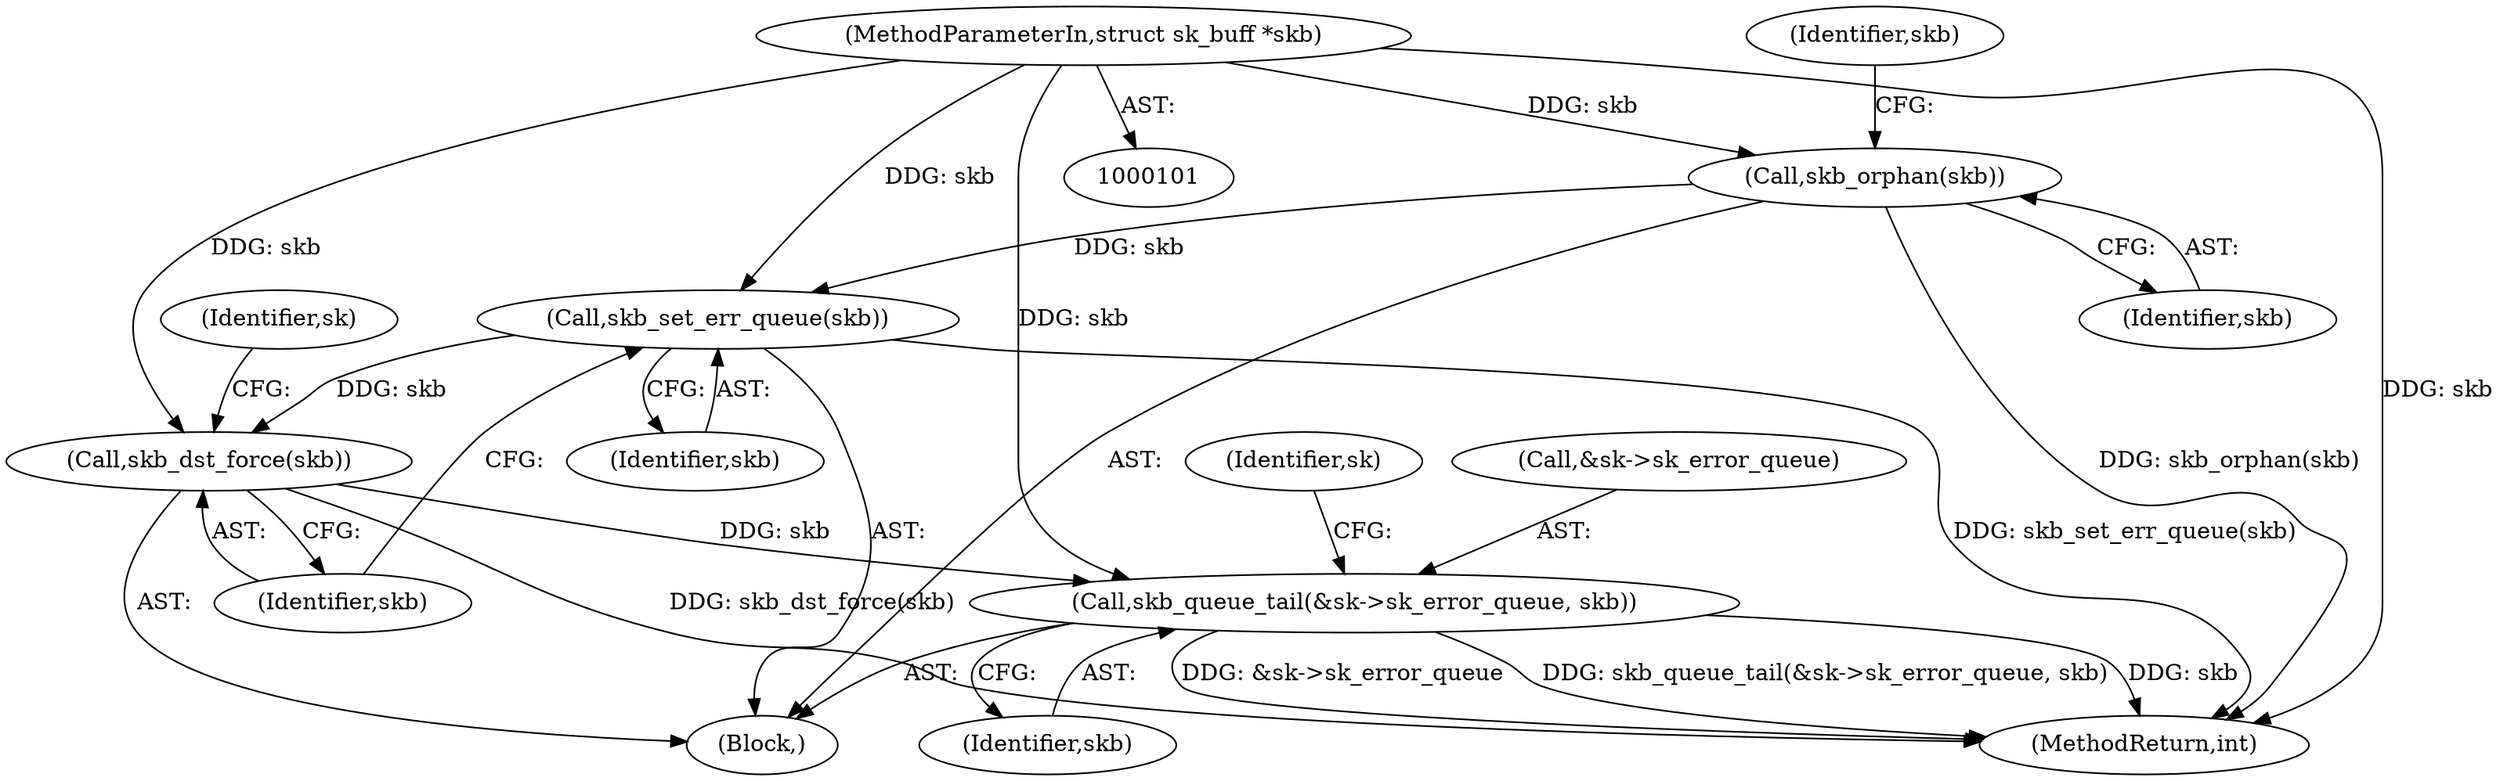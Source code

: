 digraph "0_linux_8605330aac5a5785630aec8f64378a54891937cc@pointer" {
"1000124" [label="(Call,skb_orphan(skb))"];
"1000103" [label="(MethodParameterIn,struct sk_buff *skb)"];
"1000144" [label="(Call,skb_set_err_queue(skb))"];
"1000146" [label="(Call,skb_dst_force(skb))"];
"1000148" [label="(Call,skb_queue_tail(&sk->sk_error_queue, skb))"];
"1000157" [label="(Identifier,sk)"];
"1000148" [label="(Call,skb_queue_tail(&sk->sk_error_queue, skb))"];
"1000145" [label="(Identifier,skb)"];
"1000146" [label="(Call,skb_dst_force(skb))"];
"1000149" [label="(Call,&sk->sk_error_queue)"];
"1000151" [label="(Identifier,sk)"];
"1000104" [label="(Block,)"];
"1000128" [label="(Identifier,skb)"];
"1000153" [label="(Identifier,skb)"];
"1000147" [label="(Identifier,skb)"];
"1000103" [label="(MethodParameterIn,struct sk_buff *skb)"];
"1000125" [label="(Identifier,skb)"];
"1000163" [label="(MethodReturn,int)"];
"1000124" [label="(Call,skb_orphan(skb))"];
"1000144" [label="(Call,skb_set_err_queue(skb))"];
"1000124" -> "1000104"  [label="AST: "];
"1000124" -> "1000125"  [label="CFG: "];
"1000125" -> "1000124"  [label="AST: "];
"1000128" -> "1000124"  [label="CFG: "];
"1000124" -> "1000163"  [label="DDG: skb_orphan(skb)"];
"1000103" -> "1000124"  [label="DDG: skb"];
"1000124" -> "1000144"  [label="DDG: skb"];
"1000103" -> "1000101"  [label="AST: "];
"1000103" -> "1000163"  [label="DDG: skb"];
"1000103" -> "1000144"  [label="DDG: skb"];
"1000103" -> "1000146"  [label="DDG: skb"];
"1000103" -> "1000148"  [label="DDG: skb"];
"1000144" -> "1000104"  [label="AST: "];
"1000144" -> "1000145"  [label="CFG: "];
"1000145" -> "1000144"  [label="AST: "];
"1000147" -> "1000144"  [label="CFG: "];
"1000144" -> "1000163"  [label="DDG: skb_set_err_queue(skb)"];
"1000144" -> "1000146"  [label="DDG: skb"];
"1000146" -> "1000104"  [label="AST: "];
"1000146" -> "1000147"  [label="CFG: "];
"1000147" -> "1000146"  [label="AST: "];
"1000151" -> "1000146"  [label="CFG: "];
"1000146" -> "1000163"  [label="DDG: skb_dst_force(skb)"];
"1000146" -> "1000148"  [label="DDG: skb"];
"1000148" -> "1000104"  [label="AST: "];
"1000148" -> "1000153"  [label="CFG: "];
"1000149" -> "1000148"  [label="AST: "];
"1000153" -> "1000148"  [label="AST: "];
"1000157" -> "1000148"  [label="CFG: "];
"1000148" -> "1000163"  [label="DDG: &sk->sk_error_queue"];
"1000148" -> "1000163"  [label="DDG: skb_queue_tail(&sk->sk_error_queue, skb)"];
"1000148" -> "1000163"  [label="DDG: skb"];
}
